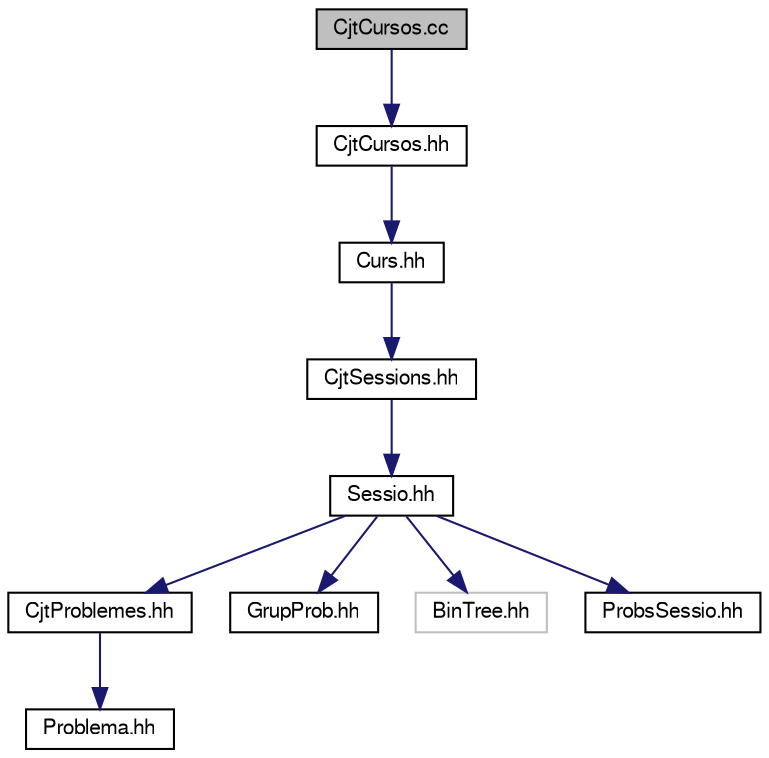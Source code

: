 digraph "CjtCursos.cc"
{
 // LATEX_PDF_SIZE
  edge [fontname="FreeSans",fontsize="10",labelfontname="FreeSans",labelfontsize="10"];
  node [fontname="FreeSans",fontsize="10",shape=record];
  Node1 [label="CjtCursos.cc",height=0.2,width=0.4,color="black", fillcolor="grey75", style="filled", fontcolor="black",tooltip=" "];
  Node1 -> Node2 [color="midnightblue",fontsize="10",style="solid"];
  Node2 [label="CjtCursos.hh",height=0.2,width=0.4,color="black", fillcolor="white", style="filled",URL="$_cjt_cursos_8hh.html",tooltip="Especificació de la clase CjtCursos."];
  Node2 -> Node3 [color="midnightblue",fontsize="10",style="solid"];
  Node3 [label="Curs.hh",height=0.2,width=0.4,color="black", fillcolor="white", style="filled",URL="$_curs_8hh.html",tooltip="Especificació de la clase Curs."];
  Node3 -> Node4 [color="midnightblue",fontsize="10",style="solid"];
  Node4 [label="CjtSessions.hh",height=0.2,width=0.4,color="black", fillcolor="white", style="filled",URL="$_cjt_sessions_8hh.html",tooltip="Especificació de la classe CjtSessions."];
  Node4 -> Node5 [color="midnightblue",fontsize="10",style="solid"];
  Node5 [label="Sessio.hh",height=0.2,width=0.4,color="black", fillcolor="white", style="filled",URL="$_sessio_8hh.html",tooltip="Especificació de la classe Sessio."];
  Node5 -> Node6 [color="midnightblue",fontsize="10",style="solid"];
  Node6 [label="CjtProblemes.hh",height=0.2,width=0.4,color="black", fillcolor="white", style="filled",URL="$_cjt_problemes_8hh.html",tooltip="Especificació de la clase CjtProblemes."];
  Node6 -> Node7 [color="midnightblue",fontsize="10",style="solid"];
  Node7 [label="Problema.hh",height=0.2,width=0.4,color="black", fillcolor="white", style="filled",URL="$_problema_8hh.html",tooltip="Especificació de la classe Problema."];
  Node5 -> Node8 [color="midnightblue",fontsize="10",style="solid"];
  Node8 [label="GrupProb.hh",height=0.2,width=0.4,color="black", fillcolor="white", style="filled",URL="$_grup_prob_8hh.html",tooltip="Especificació de la classe GrupProb."];
  Node5 -> Node9 [color="midnightblue",fontsize="10",style="solid"];
  Node9 [label="BinTree.hh",height=0.2,width=0.4,color="grey75", fillcolor="white", style="filled",tooltip=" "];
  Node5 -> Node10 [color="midnightblue",fontsize="10",style="solid"];
  Node10 [label="ProbsSessio.hh",height=0.2,width=0.4,color="black", fillcolor="white", style="filled",URL="$_probs_sessio_8hh.html",tooltip="Especificació de la classe ProbsSessio."];
}
